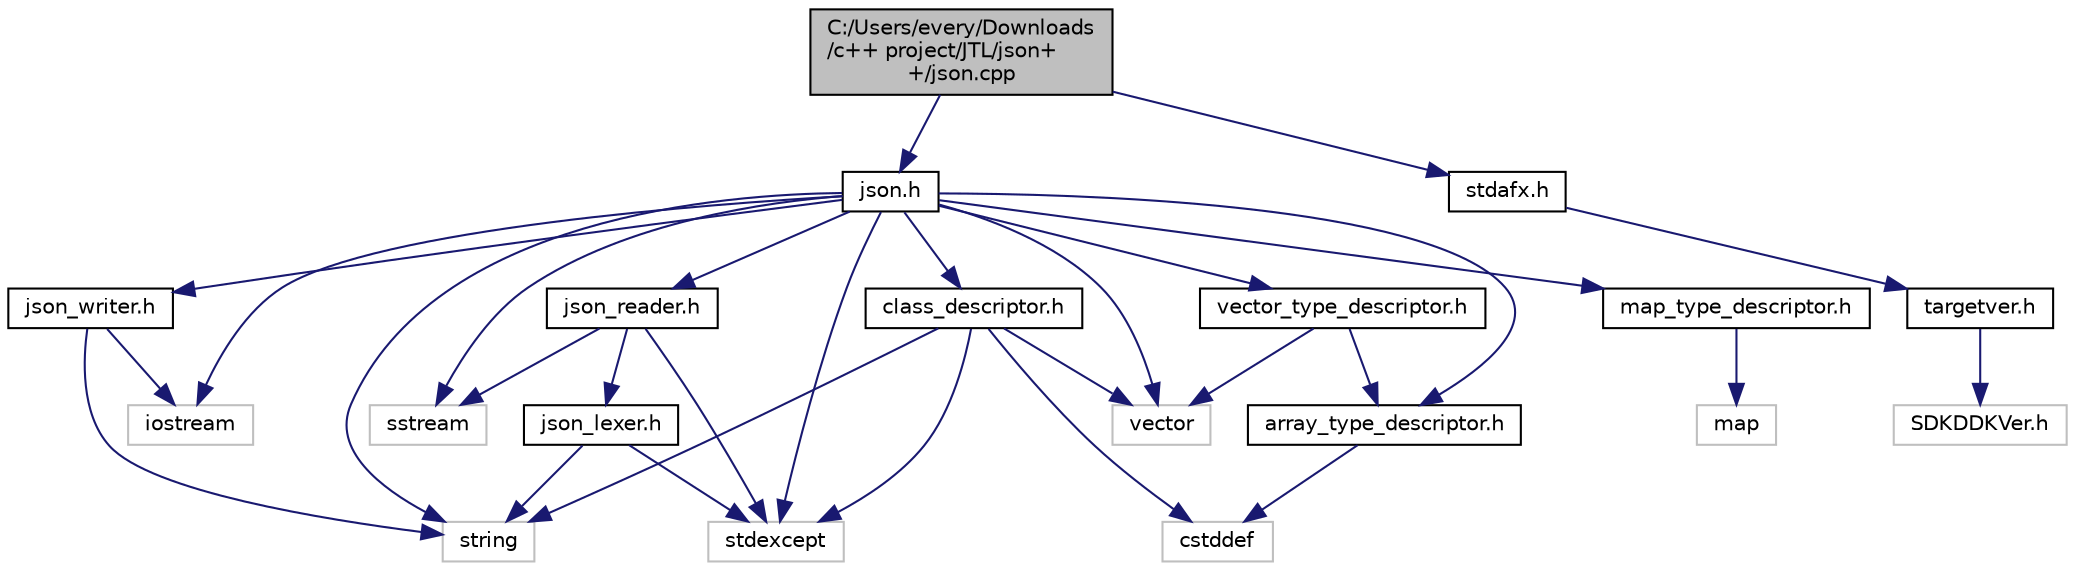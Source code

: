 digraph "C:/Users/every/Downloads/c++ project/JTL/json++/json.cpp"
{
  edge [fontname="Helvetica",fontsize="10",labelfontname="Helvetica",labelfontsize="10"];
  node [fontname="Helvetica",fontsize="10",shape=record];
  Node0 [label="C:/Users/every/Downloads\l/c++ project/JTL/json+\l+/json.cpp",height=0.2,width=0.4,color="black", fillcolor="grey75", style="filled", fontcolor="black"];
  Node0 -> Node1 [color="midnightblue",fontsize="10",style="solid",fontname="Helvetica"];
  Node1 [label="json.h",height=0.2,width=0.4,color="black", fillcolor="white", style="filled",URL="$json_8h.html"];
  Node1 -> Node2 [color="midnightblue",fontsize="10",style="solid",fontname="Helvetica"];
  Node2 [label="iostream",height=0.2,width=0.4,color="grey75", fillcolor="white", style="filled"];
  Node1 -> Node3 [color="midnightblue",fontsize="10",style="solid",fontname="Helvetica"];
  Node3 [label="sstream",height=0.2,width=0.4,color="grey75", fillcolor="white", style="filled"];
  Node1 -> Node4 [color="midnightblue",fontsize="10",style="solid",fontname="Helvetica"];
  Node4 [label="string",height=0.2,width=0.4,color="grey75", fillcolor="white", style="filled"];
  Node1 -> Node5 [color="midnightblue",fontsize="10",style="solid",fontname="Helvetica"];
  Node5 [label="vector",height=0.2,width=0.4,color="grey75", fillcolor="white", style="filled"];
  Node1 -> Node6 [color="midnightblue",fontsize="10",style="solid",fontname="Helvetica"];
  Node6 [label="stdexcept",height=0.2,width=0.4,color="grey75", fillcolor="white", style="filled"];
  Node1 -> Node7 [color="midnightblue",fontsize="10",style="solid",fontname="Helvetica"];
  Node7 [label="json_writer.h",height=0.2,width=0.4,color="black", fillcolor="white", style="filled",URL="$json__writer_8h.html"];
  Node7 -> Node4 [color="midnightblue",fontsize="10",style="solid",fontname="Helvetica"];
  Node7 -> Node2 [color="midnightblue",fontsize="10",style="solid",fontname="Helvetica"];
  Node1 -> Node8 [color="midnightblue",fontsize="10",style="solid",fontname="Helvetica"];
  Node8 [label="json_reader.h",height=0.2,width=0.4,color="black", fillcolor="white", style="filled",URL="$json__reader_8h.html"];
  Node8 -> Node3 [color="midnightblue",fontsize="10",style="solid",fontname="Helvetica"];
  Node8 -> Node6 [color="midnightblue",fontsize="10",style="solid",fontname="Helvetica"];
  Node8 -> Node9 [color="midnightblue",fontsize="10",style="solid",fontname="Helvetica"];
  Node9 [label="json_lexer.h",height=0.2,width=0.4,color="black", fillcolor="white", style="filled",URL="$json__lexer_8h.html"];
  Node9 -> Node4 [color="midnightblue",fontsize="10",style="solid",fontname="Helvetica"];
  Node9 -> Node6 [color="midnightblue",fontsize="10",style="solid",fontname="Helvetica"];
  Node1 -> Node10 [color="midnightblue",fontsize="10",style="solid",fontname="Helvetica"];
  Node10 [label="class_descriptor.h",height=0.2,width=0.4,color="black", fillcolor="white", style="filled",URL="$class__descriptor_8h.html"];
  Node10 -> Node4 [color="midnightblue",fontsize="10",style="solid",fontname="Helvetica"];
  Node10 -> Node5 [color="midnightblue",fontsize="10",style="solid",fontname="Helvetica"];
  Node10 -> Node6 [color="midnightblue",fontsize="10",style="solid",fontname="Helvetica"];
  Node10 -> Node11 [color="midnightblue",fontsize="10",style="solid",fontname="Helvetica"];
  Node11 [label="cstddef",height=0.2,width=0.4,color="grey75", fillcolor="white", style="filled"];
  Node1 -> Node12 [color="midnightblue",fontsize="10",style="solid",fontname="Helvetica"];
  Node12 [label="map_type_descriptor.h",height=0.2,width=0.4,color="black", fillcolor="white", style="filled",URL="$map__type__descriptor_8h.html"];
  Node12 -> Node13 [color="midnightblue",fontsize="10",style="solid",fontname="Helvetica"];
  Node13 [label="map",height=0.2,width=0.4,color="grey75", fillcolor="white", style="filled"];
  Node1 -> Node14 [color="midnightblue",fontsize="10",style="solid",fontname="Helvetica"];
  Node14 [label="array_type_descriptor.h",height=0.2,width=0.4,color="black", fillcolor="white", style="filled",URL="$array__type__descriptor_8h.html"];
  Node14 -> Node11 [color="midnightblue",fontsize="10",style="solid",fontname="Helvetica"];
  Node1 -> Node15 [color="midnightblue",fontsize="10",style="solid",fontname="Helvetica"];
  Node15 [label="vector_type_descriptor.h",height=0.2,width=0.4,color="black", fillcolor="white", style="filled",URL="$vector__type__descriptor_8h.html"];
  Node15 -> Node5 [color="midnightblue",fontsize="10",style="solid",fontname="Helvetica"];
  Node15 -> Node14 [color="midnightblue",fontsize="10",style="solid",fontname="Helvetica"];
  Node0 -> Node16 [color="midnightblue",fontsize="10",style="solid",fontname="Helvetica"];
  Node16 [label="stdafx.h",height=0.2,width=0.4,color="black", fillcolor="white", style="filled",URL="$stdafx_8h.html"];
  Node16 -> Node17 [color="midnightblue",fontsize="10",style="solid",fontname="Helvetica"];
  Node17 [label="targetver.h",height=0.2,width=0.4,color="black", fillcolor="white", style="filled",URL="$targetver_8h.html"];
  Node17 -> Node18 [color="midnightblue",fontsize="10",style="solid",fontname="Helvetica"];
  Node18 [label="SDKDDKVer.h",height=0.2,width=0.4,color="grey75", fillcolor="white", style="filled"];
}

